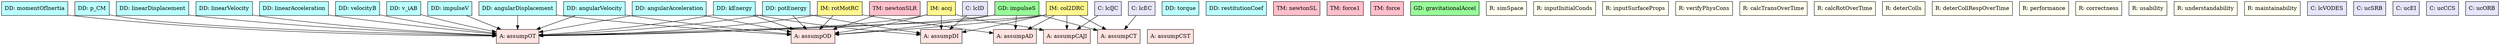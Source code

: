 digraph avsall {
	p_CM -> assumpOT;
	linearDisplacement -> assumpOT;
	linearVelocity -> assumpOT;
	linearAcceleration -> assumpOT;
	angularDisplacement -> assumpOT;
	angularDisplacement -> assumpOD;
	angularVelocity -> assumpOT;
	angularVelocity -> assumpOD;
	angularAcceleration -> assumpOT;
	angularAcceleration -> assumpOD;
	velocityB -> assumpOT;
	kEnergy -> assumpOT;
	kEnergy -> assumpOD;
	kEnergy -> assumpDI;
	v_iAB -> assumpOT;
	impulseV -> assumpOT;
	potEnergy -> assumpOT;
	potEnergy -> assumpOD;
	potEnergy -> assumpDI;
	momentOfInertia -> assumpOT;
	newtonSLR -> assumpOD;
	impulseS -> assumpOT;
	impulseS -> assumpOD;
	impulseS -> assumpAD;
	impulseS -> assumpCT;
	accj -> assumpOT;
	accj -> assumpOD;
	accj -> assumpDI;
	accj -> assumpCAJI;
	rotMotRC -> assumpOT;
	rotMotRC -> assumpOD;
	rotMotRC -> assumpAD;
	col2DRC -> assumpOT;
	col2DRC -> assumpOD;
	col2DRC -> assumpAD;
	col2DRC -> assumpCT;
	col2DRC -> assumpDI;
	col2DRC -> assumpCAJI;
	lcEC -> assumpCT;
	lcID -> assumpDI;
	lcIJC -> assumpCAJI;


	assumpOT	[shape=box, color=black, style=filled, fillcolor=mistyrose, label="A: assumpOT"];
	assumpOD	[shape=box, color=black, style=filled, fillcolor=mistyrose, label="A: assumpOD"];
	assumpCST	[shape=box, color=black, style=filled, fillcolor=mistyrose, label="A: assumpCST"];
	assumpAD	[shape=box, color=black, style=filled, fillcolor=mistyrose, label="A: assumpAD"];
	assumpCT	[shape=box, color=black, style=filled, fillcolor=mistyrose, label="A: assumpCT"];
	assumpDI	[shape=box, color=black, style=filled, fillcolor=mistyrose, label="A: assumpDI"];
	assumpCAJI	[shape=box, color=black, style=filled, fillcolor=mistyrose, label="A: assumpCAJI"];

	subgraph A {
	rank="same"
	{assumpOT, assumpOD, assumpCST, assumpAD, assumpCT, assumpDI, assumpCAJI}
	}

	p_CM	[shape=box, color=black, style=filled, fillcolor=paleturquoise1, label="DD: p_CM"];
	linearDisplacement	[shape=box, color=black, style=filled, fillcolor=paleturquoise1, label="DD: linearDisplacement"];
	linearVelocity	[shape=box, color=black, style=filled, fillcolor=paleturquoise1, label="DD: linearVelocity"];
	linearAcceleration	[shape=box, color=black, style=filled, fillcolor=paleturquoise1, label="DD: linearAcceleration"];
	angularDisplacement	[shape=box, color=black, style=filled, fillcolor=paleturquoise1, label="DD: angularDisplacement"];
	angularVelocity	[shape=box, color=black, style=filled, fillcolor=paleturquoise1, label="DD: angularVelocity"];
	angularAcceleration	[shape=box, color=black, style=filled, fillcolor=paleturquoise1, label="DD: angularAcceleration"];
	velocityB	[shape=box, color=black, style=filled, fillcolor=paleturquoise1, label="DD: velocityB"];
	torque	[shape=box, color=black, style=filled, fillcolor=paleturquoise1, label="DD: torque"];
	kEnergy	[shape=box, color=black, style=filled, fillcolor=paleturquoise1, label="DD: kEnergy"];
	restitutionCoef	[shape=box, color=black, style=filled, fillcolor=paleturquoise1, label="DD: restitutionCoef"];
	v_iAB	[shape=box, color=black, style=filled, fillcolor=paleturquoise1, label="DD: v_iAB"];
	impulseV	[shape=box, color=black, style=filled, fillcolor=paleturquoise1, label="DD: impulseV"];
	potEnergy	[shape=box, color=black, style=filled, fillcolor=paleturquoise1, label="DD: potEnergy"];
	momentOfInertia	[shape=box, color=black, style=filled, fillcolor=paleturquoise1, label="DD: momentOfInertia"];

	subgraph DD {
	rank="same"
	{p_CM, linearDisplacement, linearVelocity, linearAcceleration, angularDisplacement, angularVelocity, angularAcceleration, velocityB, torque, kEnergy, restitutionCoef, v_iAB, impulseV, potEnergy, momentOfInertia}
	}

	newtonSL	[shape=box, color=black, style=filled, fillcolor=pink, label="TM: newtonSL"];
	force1	[shape=box, color=black, style=filled, fillcolor=pink, label="TM: force1"];
	force	[shape=box, color=black, style=filled, fillcolor=pink, label="TM: force"];
	newtonSLR	[shape=box, color=black, style=filled, fillcolor=pink, label="TM: newtonSLR"];

	subgraph TM {
	rank="same"
	{newtonSL, force1, force, newtonSLR}
	}

	gravitationalAccel	[shape=box, color=black, style=filled, fillcolor=palegreen, label="GD: gravitationalAccel"];
	impulseS	[shape=box, color=black, style=filled, fillcolor=palegreen, label="GD: impulseS"];

	subgraph GD {
	rank="same"
	{gravitationalAccel, impulseS}
	}

	accj	[shape=box, color=black, style=filled, fillcolor=khaki1, label="IM: accj"];
	rotMotRC	[shape=box, color=black, style=filled, fillcolor=khaki1, label="IM: rotMotRC"];
	col2DRC	[shape=box, color=black, style=filled, fillcolor=khaki1, label="IM: col2DRC"];

	subgraph IM {
	rank="same"
	{accj, rotMotRC, col2DRC}
	}

	simSpace	[shape=box, color=black, style=filled, fillcolor=ivory, label="R: simSpace"];
	inputInitialConds	[shape=box, color=black, style=filled, fillcolor=ivory, label="R: inputInitialConds"];
	inputSurfaceProps	[shape=box, color=black, style=filled, fillcolor=ivory, label="R: inputSurfaceProps"];
	verifyPhysCons	[shape=box, color=black, style=filled, fillcolor=ivory, label="R: verifyPhysCons"];
	calcTransOverTime	[shape=box, color=black, style=filled, fillcolor=ivory, label="R: calcTransOverTime"];
	calcRotOverTime	[shape=box, color=black, style=filled, fillcolor=ivory, label="R: calcRotOverTime"];
	deterColls	[shape=box, color=black, style=filled, fillcolor=ivory, label="R: deterColls"];
	deterCollRespOverTime	[shape=box, color=black, style=filled, fillcolor=ivory, label="R: deterCollRespOverTime"];
	performance	[shape=box, color=black, style=filled, fillcolor=ivory, label="R: performance"];
	correctness	[shape=box, color=black, style=filled, fillcolor=ivory, label="R: correctness"];
	usability	[shape=box, color=black, style=filled, fillcolor=ivory, label="R: usability"];
	understandability	[shape=box, color=black, style=filled, fillcolor=ivory, label="R: understandability"];
	maintainability	[shape=box, color=black, style=filled, fillcolor=ivory, label="R: maintainability"];

	subgraph R {
	rank="same"
	{simSpace, inputInitialConds, inputSurfaceProps, verifyPhysCons, calcTransOverTime, calcRotOverTime, deterColls, deterCollRespOverTime, performance, correctness, usability, understandability, maintainability}
	}

	lcVODES	[shape=box, color=black, style=filled, fillcolor=lavender, label="C: lcVODES"];
	lcEC	[shape=box, color=black, style=filled, fillcolor=lavender, label="C: lcEC"];
	lcID	[shape=box, color=black, style=filled, fillcolor=lavender, label="C: lcID"];
	lcIJC	[shape=box, color=black, style=filled, fillcolor=lavender, label="C: lcIJC"];
	ucSRB	[shape=box, color=black, style=filled, fillcolor=lavender, label="C: ucSRB"];
	ucEI	[shape=box, color=black, style=filled, fillcolor=lavender, label="C: ucEI"];
	ucCCS	[shape=box, color=black, style=filled, fillcolor=lavender, label="C: ucCCS"];
	ucORB	[shape=box, color=black, style=filled, fillcolor=lavender, label="C: ucORB"];

	subgraph C {
	rank="same"
	{lcVODES, lcEC, lcID, lcIJC, ucSRB, ucEI, ucCCS, ucORB}
	}

}
